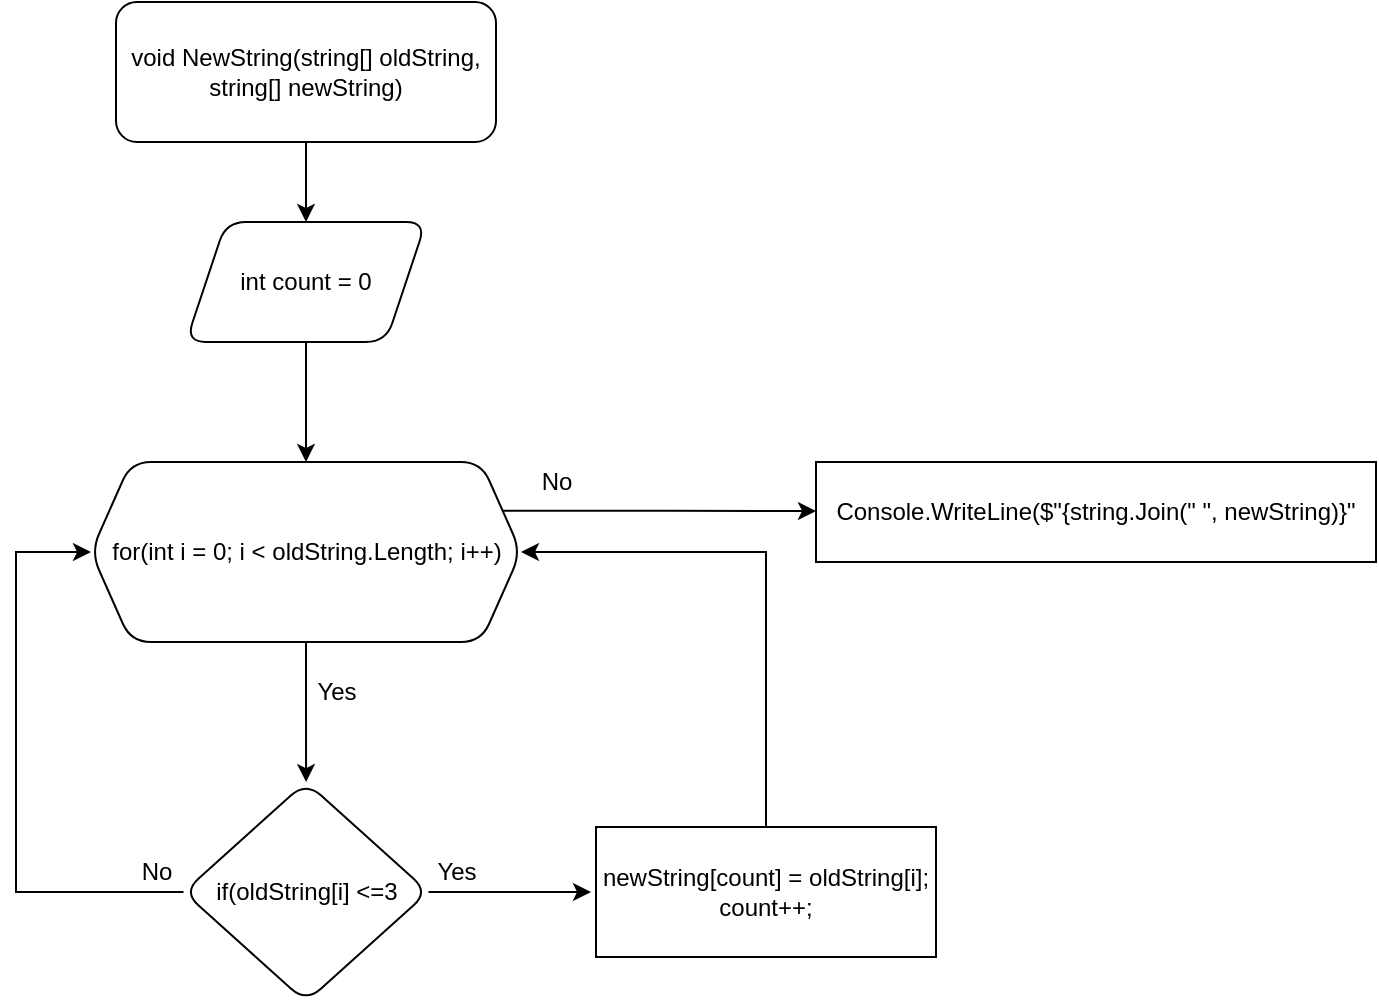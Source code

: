 <mxfile version="20.6.2" type="device"><diagram id="1hhKY77fn7FCAFOQ4BH2" name="Страница 1"><mxGraphModel dx="981" dy="785" grid="1" gridSize="10" guides="1" tooltips="1" connect="1" arrows="1" fold="1" page="1" pageScale="1" pageWidth="1654" pageHeight="1169" math="0" shadow="0"><root><mxCell id="0"/><mxCell id="1" parent="0"/><mxCell id="3TeOAhS75YZMWrZLqlZG-6" style="edgeStyle=orthogonalEdgeStyle;rounded=0;orthogonalLoop=1;jettySize=auto;html=1;exitX=0.5;exitY=1;exitDx=0;exitDy=0;entryX=0.5;entryY=0;entryDx=0;entryDy=0;" edge="1" parent="1" source="3TeOAhS75YZMWrZLqlZG-4" target="3TeOAhS75YZMWrZLqlZG-5"><mxGeometry relative="1" as="geometry"/></mxCell><mxCell id="3TeOAhS75YZMWrZLqlZG-4" value="void NewString(string[] oldString, string[] newString)" style="rounded=1;whiteSpace=wrap;html=1;" vertex="1" parent="1"><mxGeometry x="310" y="30" width="190" height="70" as="geometry"/></mxCell><mxCell id="3TeOAhS75YZMWrZLqlZG-11" value="" style="edgeStyle=orthogonalEdgeStyle;rounded=0;orthogonalLoop=1;jettySize=auto;html=1;fontColor=#FFFFFF;" edge="1" parent="1" source="3TeOAhS75YZMWrZLqlZG-5" target="3TeOAhS75YZMWrZLqlZG-10"><mxGeometry relative="1" as="geometry"/></mxCell><mxCell id="3TeOAhS75YZMWrZLqlZG-5" value="int count = 0" style="shape=parallelogram;perimeter=parallelogramPerimeter;whiteSpace=wrap;html=1;fixedSize=1;rounded=1;" vertex="1" parent="1"><mxGeometry x="345" y="140" width="120" height="60" as="geometry"/></mxCell><mxCell id="3TeOAhS75YZMWrZLqlZG-13" value="" style="edgeStyle=orthogonalEdgeStyle;rounded=0;orthogonalLoop=1;jettySize=auto;html=1;fontColor=#FFFFFF;" edge="1" parent="1" source="3TeOAhS75YZMWrZLqlZG-10" target="3TeOAhS75YZMWrZLqlZG-12"><mxGeometry relative="1" as="geometry"/></mxCell><mxCell id="3TeOAhS75YZMWrZLqlZG-23" style="edgeStyle=orthogonalEdgeStyle;rounded=0;orthogonalLoop=1;jettySize=auto;html=1;exitX=1;exitY=0.25;exitDx=0;exitDy=0;fontColor=#000000;" edge="1" parent="1" source="3TeOAhS75YZMWrZLqlZG-10"><mxGeometry relative="1" as="geometry"><mxPoint x="660" y="284.522" as="targetPoint"/></mxGeometry></mxCell><mxCell id="3TeOAhS75YZMWrZLqlZG-10" value="for(int i = 0; i &amp;lt; oldString.Length; i++)" style="shape=hexagon;perimeter=hexagonPerimeter2;whiteSpace=wrap;html=1;fixedSize=1;rounded=1;" vertex="1" parent="1"><mxGeometry x="297.5" y="260" width="215" height="90" as="geometry"/></mxCell><mxCell id="3TeOAhS75YZMWrZLqlZG-15" style="edgeStyle=orthogonalEdgeStyle;rounded=0;orthogonalLoop=1;jettySize=auto;html=1;exitX=0;exitY=0.5;exitDx=0;exitDy=0;entryX=0;entryY=0.5;entryDx=0;entryDy=0;fontColor=#FFFFFF;" edge="1" parent="1" source="3TeOAhS75YZMWrZLqlZG-12" target="3TeOAhS75YZMWrZLqlZG-10"><mxGeometry relative="1" as="geometry"><Array as="points"><mxPoint x="260" y="475"/><mxPoint x="260" y="305"/></Array></mxGeometry></mxCell><mxCell id="3TeOAhS75YZMWrZLqlZG-19" value="" style="edgeStyle=orthogonalEdgeStyle;rounded=0;orthogonalLoop=1;jettySize=auto;html=1;fontColor=#000000;" edge="1" parent="1" source="3TeOAhS75YZMWrZLqlZG-12"><mxGeometry relative="1" as="geometry"><mxPoint x="547.5" y="475" as="targetPoint"/></mxGeometry></mxCell><mxCell id="3TeOAhS75YZMWrZLqlZG-12" value="if(oldString[i] &amp;lt;=3" style="rhombus;whiteSpace=wrap;html=1;rounded=1;" vertex="1" parent="1"><mxGeometry x="343.75" y="420" width="122.5" height="110" as="geometry"/></mxCell><mxCell id="3TeOAhS75YZMWrZLqlZG-17" value="No" style="text;html=1;align=center;verticalAlign=middle;resizable=0;points=[];autosize=1;strokeColor=none;fillColor=none;fontColor=#000000;" vertex="1" parent="1"><mxGeometry x="310" y="450" width="40" height="30" as="geometry"/></mxCell><mxCell id="3TeOAhS75YZMWrZLqlZG-21" style="edgeStyle=orthogonalEdgeStyle;rounded=0;orthogonalLoop=1;jettySize=auto;html=1;exitX=0.5;exitY=0;exitDx=0;exitDy=0;entryX=1;entryY=0.5;entryDx=0;entryDy=0;fontColor=#000000;" edge="1" parent="1" source="3TeOAhS75YZMWrZLqlZG-20" target="3TeOAhS75YZMWrZLqlZG-10"><mxGeometry relative="1" as="geometry"/></mxCell><mxCell id="3TeOAhS75YZMWrZLqlZG-20" value="newString[count] = oldString[i];&lt;br&gt;count++;" style="rounded=0;whiteSpace=wrap;html=1;labelBackgroundColor=#FFFFFF;strokeColor=#000000;fontColor=#000000;" vertex="1" parent="1"><mxGeometry x="550" y="442.5" width="170" height="65" as="geometry"/></mxCell><mxCell id="3TeOAhS75YZMWrZLqlZG-22" value="Yes" style="text;html=1;align=center;verticalAlign=middle;resizable=0;points=[];autosize=1;strokeColor=none;fillColor=none;fontColor=#000000;" vertex="1" parent="1"><mxGeometry x="460" y="450" width="40" height="30" as="geometry"/></mxCell><mxCell id="3TeOAhS75YZMWrZLqlZG-24" value="Console.WriteLine($&quot;{string.Join(&quot; &quot;, newString)}&quot;" style="rounded=0;whiteSpace=wrap;html=1;labelBackgroundColor=#FFFFFF;strokeColor=#000000;fontColor=#000000;" vertex="1" parent="1"><mxGeometry x="660" y="260" width="280" height="50" as="geometry"/></mxCell><mxCell id="3TeOAhS75YZMWrZLqlZG-25" value="Yes" style="text;html=1;align=center;verticalAlign=middle;resizable=0;points=[];autosize=1;strokeColor=none;fillColor=none;fontColor=#000000;" vertex="1" parent="1"><mxGeometry x="400" y="360" width="40" height="30" as="geometry"/></mxCell><mxCell id="3TeOAhS75YZMWrZLqlZG-26" value="No" style="text;html=1;align=center;verticalAlign=middle;resizable=0;points=[];autosize=1;strokeColor=none;fillColor=none;fontColor=#000000;" vertex="1" parent="1"><mxGeometry x="510" y="255" width="40" height="30" as="geometry"/></mxCell></root></mxGraphModel></diagram></mxfile>